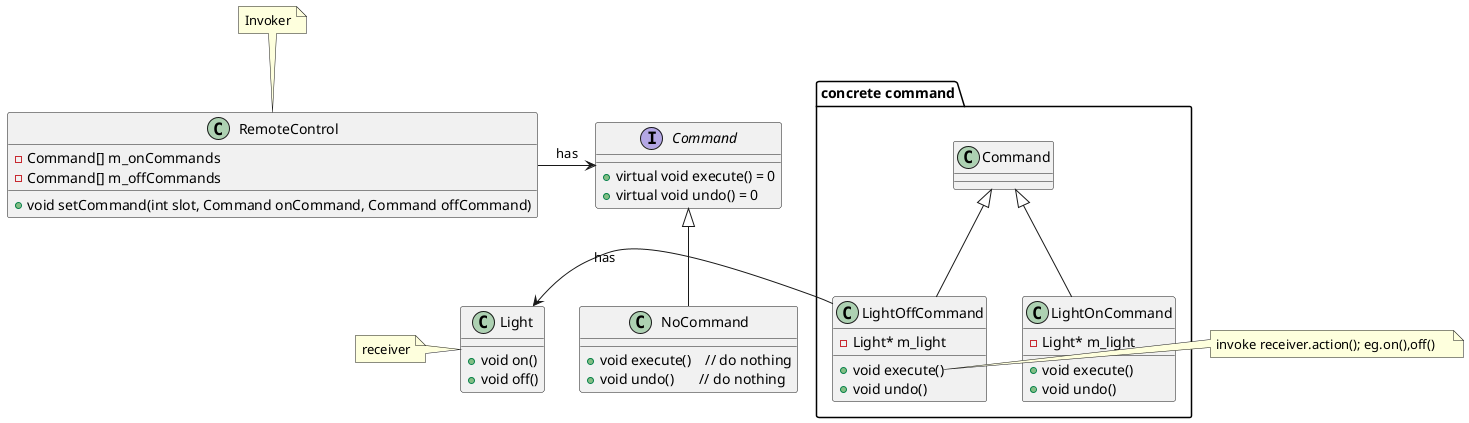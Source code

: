 @startuml Command Pattern


class RemoteControl{
    - Command[] m_onCommands
    - Command[] m_offCommands
    + void setCommand(int slot, Command onCommand, Command offCommand)
}
note top of RemoteControl: Invoker


interface Command{
    + virtual void execute() = 0
    + virtual void undo() = 0
}
RemoteControl -> Command: has

class Light{
    + void on()
    + void off()
}
note left: receiver

package "concrete command"{
' concrete command
class LightOnCommand extends Command{
    - Light* m_light
    + void execute()
    + void undo()
}

class LightOffCommand extends Command{
    - Light* m_light
    + void execute()
    + void undo()
}
}
class NoCommand extends Command{
    + void execute()    // do nothing
    + void undo()       // do nothing
}

note right of LightOffCommand::execute()
    invoke receiver.action(); eg.on(),off()    
end note

Command -[hidden] Light
Light -[hidden]-> RemoteControl

LightOffCommand -> Light: has
' LightOnCommand -> Light: has


@enduml